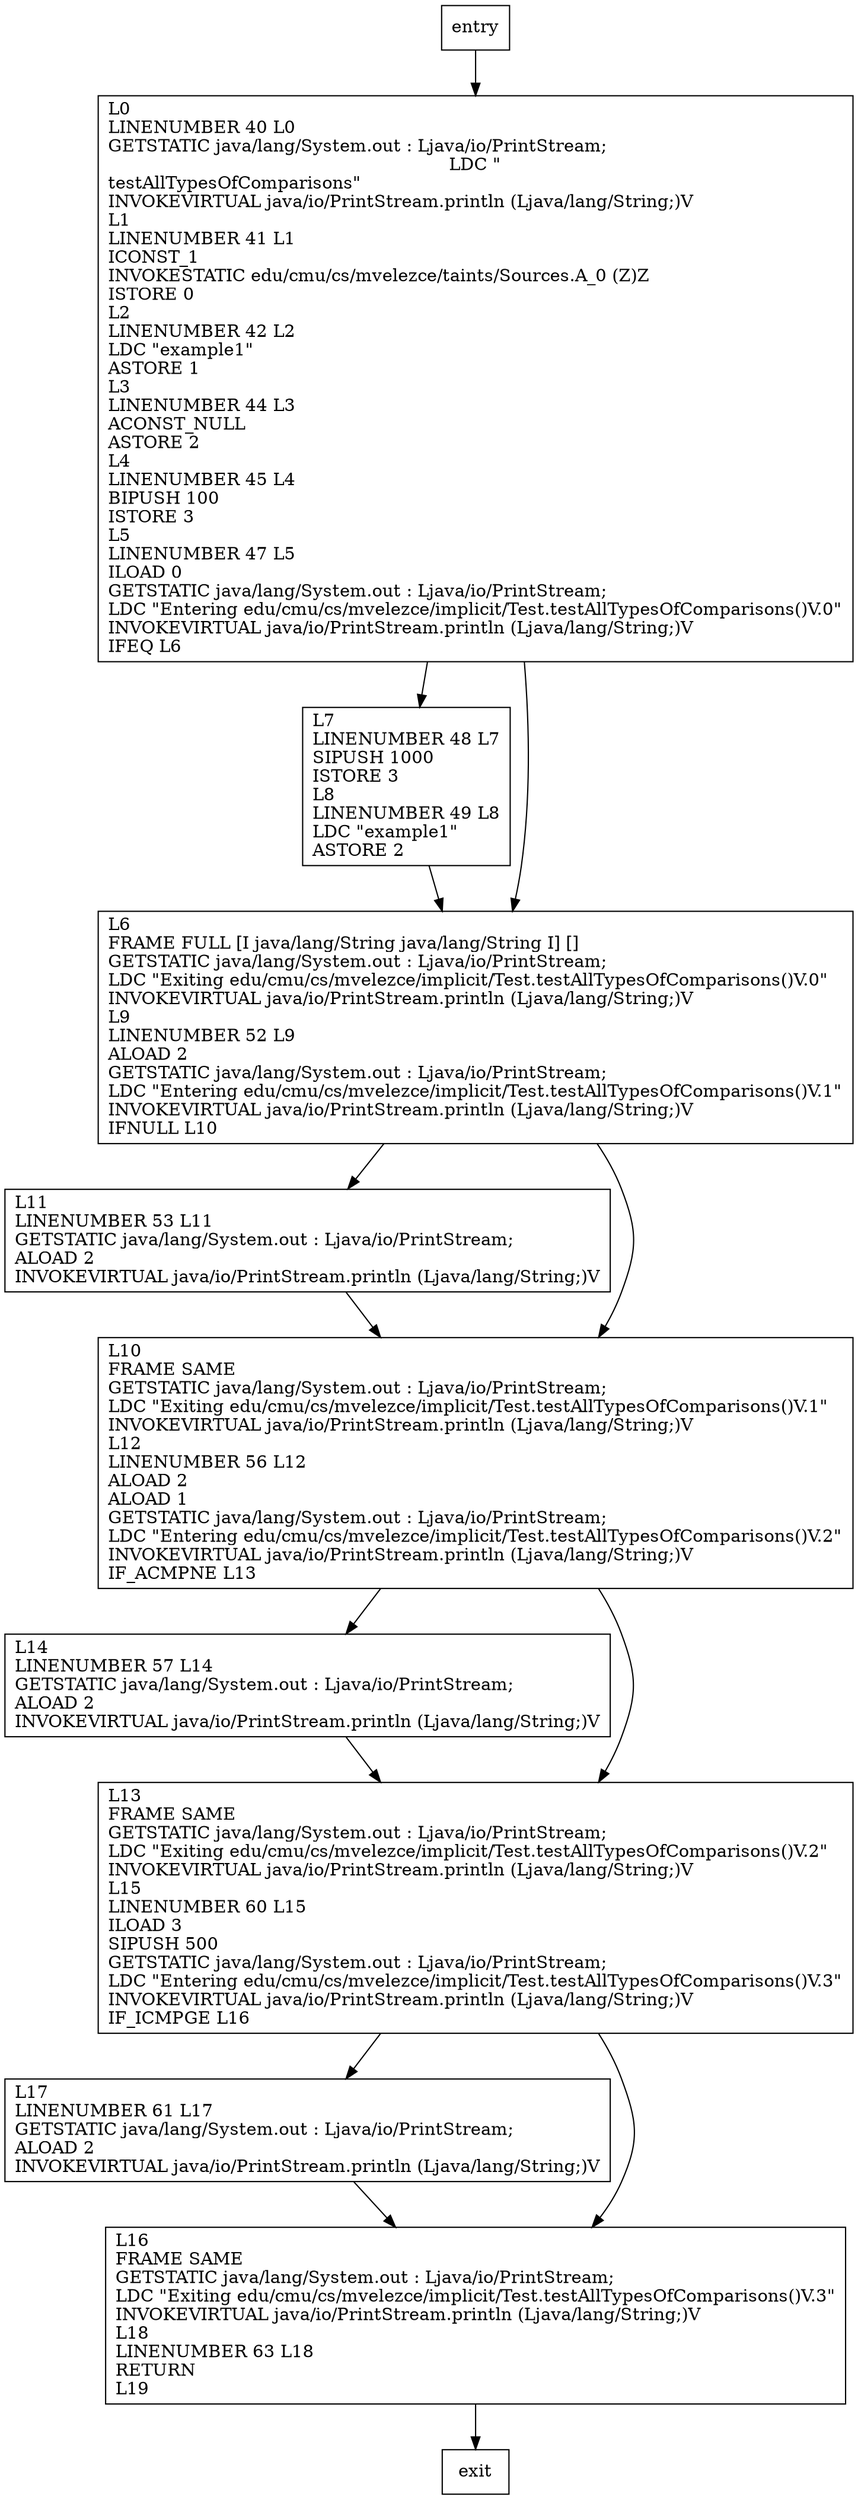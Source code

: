 digraph testAllTypesOfComparisons {
node [shape=record];
588755151 [label="L0\lLINENUMBER 40 L0\lGETSTATIC java/lang/System.out : Ljava/io/PrintStream;\lLDC \"\ntestAllTypesOfComparisons\"\lINVOKEVIRTUAL java/io/PrintStream.println (Ljava/lang/String;)V\lL1\lLINENUMBER 41 L1\lICONST_1\lINVOKESTATIC edu/cmu/cs/mvelezce/taints/Sources.A_0 (Z)Z\lISTORE 0\lL2\lLINENUMBER 42 L2\lLDC \"example1\"\lASTORE 1\lL3\lLINENUMBER 44 L3\lACONST_NULL\lASTORE 2\lL4\lLINENUMBER 45 L4\lBIPUSH 100\lISTORE 3\lL5\lLINENUMBER 47 L5\lILOAD 0\lGETSTATIC java/lang/System.out : Ljava/io/PrintStream;\lLDC \"Entering edu/cmu/cs/mvelezce/implicit/Test.testAllTypesOfComparisons()V.0\"\lINVOKEVIRTUAL java/io/PrintStream.println (Ljava/lang/String;)V\lIFEQ L6\l"];
1186696378 [label="L7\lLINENUMBER 48 L7\lSIPUSH 1000\lISTORE 3\lL8\lLINENUMBER 49 L8\lLDC \"example1\"\lASTORE 2\l"];
261287451 [label="L11\lLINENUMBER 53 L11\lGETSTATIC java/lang/System.out : Ljava/io/PrintStream;\lALOAD 2\lINVOKEVIRTUAL java/io/PrintStream.println (Ljava/lang/String;)V\l"];
1553536278 [label="L17\lLINENUMBER 61 L17\lGETSTATIC java/lang/System.out : Ljava/io/PrintStream;\lALOAD 2\lINVOKEVIRTUAL java/io/PrintStream.println (Ljava/lang/String;)V\l"];
307749117 [label="L6\lFRAME FULL [I java/lang/String java/lang/String I] []\lGETSTATIC java/lang/System.out : Ljava/io/PrintStream;\lLDC \"Exiting edu/cmu/cs/mvelezce/implicit/Test.testAllTypesOfComparisons()V.0\"\lINVOKEVIRTUAL java/io/PrintStream.println (Ljava/lang/String;)V\lL9\lLINENUMBER 52 L9\lALOAD 2\lGETSTATIC java/lang/System.out : Ljava/io/PrintStream;\lLDC \"Entering edu/cmu/cs/mvelezce/implicit/Test.testAllTypesOfComparisons()V.1\"\lINVOKEVIRTUAL java/io/PrintStream.println (Ljava/lang/String;)V\lIFNULL L10\l"];
1147394487 [label="L16\lFRAME SAME\lGETSTATIC java/lang/System.out : Ljava/io/PrintStream;\lLDC \"Exiting edu/cmu/cs/mvelezce/implicit/Test.testAllTypesOfComparisons()V.3\"\lINVOKEVIRTUAL java/io/PrintStream.println (Ljava/lang/String;)V\lL18\lLINENUMBER 63 L18\lRETURN\lL19\l"];
366378255 [label="L14\lLINENUMBER 57 L14\lGETSTATIC java/lang/System.out : Ljava/io/PrintStream;\lALOAD 2\lINVOKEVIRTUAL java/io/PrintStream.println (Ljava/lang/String;)V\l"];
295548207 [label="L10\lFRAME SAME\lGETSTATIC java/lang/System.out : Ljava/io/PrintStream;\lLDC \"Exiting edu/cmu/cs/mvelezce/implicit/Test.testAllTypesOfComparisons()V.1\"\lINVOKEVIRTUAL java/io/PrintStream.println (Ljava/lang/String;)V\lL12\lLINENUMBER 56 L12\lALOAD 2\lALOAD 1\lGETSTATIC java/lang/System.out : Ljava/io/PrintStream;\lLDC \"Entering edu/cmu/cs/mvelezce/implicit/Test.testAllTypesOfComparisons()V.2\"\lINVOKEVIRTUAL java/io/PrintStream.println (Ljava/lang/String;)V\lIF_ACMPNE L13\l"];
950740800 [label="L13\lFRAME SAME\lGETSTATIC java/lang/System.out : Ljava/io/PrintStream;\lLDC \"Exiting edu/cmu/cs/mvelezce/implicit/Test.testAllTypesOfComparisons()V.2\"\lINVOKEVIRTUAL java/io/PrintStream.println (Ljava/lang/String;)V\lL15\lLINENUMBER 60 L15\lILOAD 3\lSIPUSH 500\lGETSTATIC java/lang/System.out : Ljava/io/PrintStream;\lLDC \"Entering edu/cmu/cs/mvelezce/implicit/Test.testAllTypesOfComparisons()V.3\"\lINVOKEVIRTUAL java/io/PrintStream.println (Ljava/lang/String;)V\lIF_ICMPGE L16\l"];
entry;
exit;
entry -> 588755151;
588755151 -> 1186696378;
588755151 -> 307749117;
1186696378 -> 307749117;
261287451 -> 295548207;
1553536278 -> 1147394487;
307749117 -> 261287451;
307749117 -> 295548207;
1147394487 -> exit;
366378255 -> 950740800;
295548207 -> 366378255;
295548207 -> 950740800;
950740800 -> 1553536278;
950740800 -> 1147394487;
}
